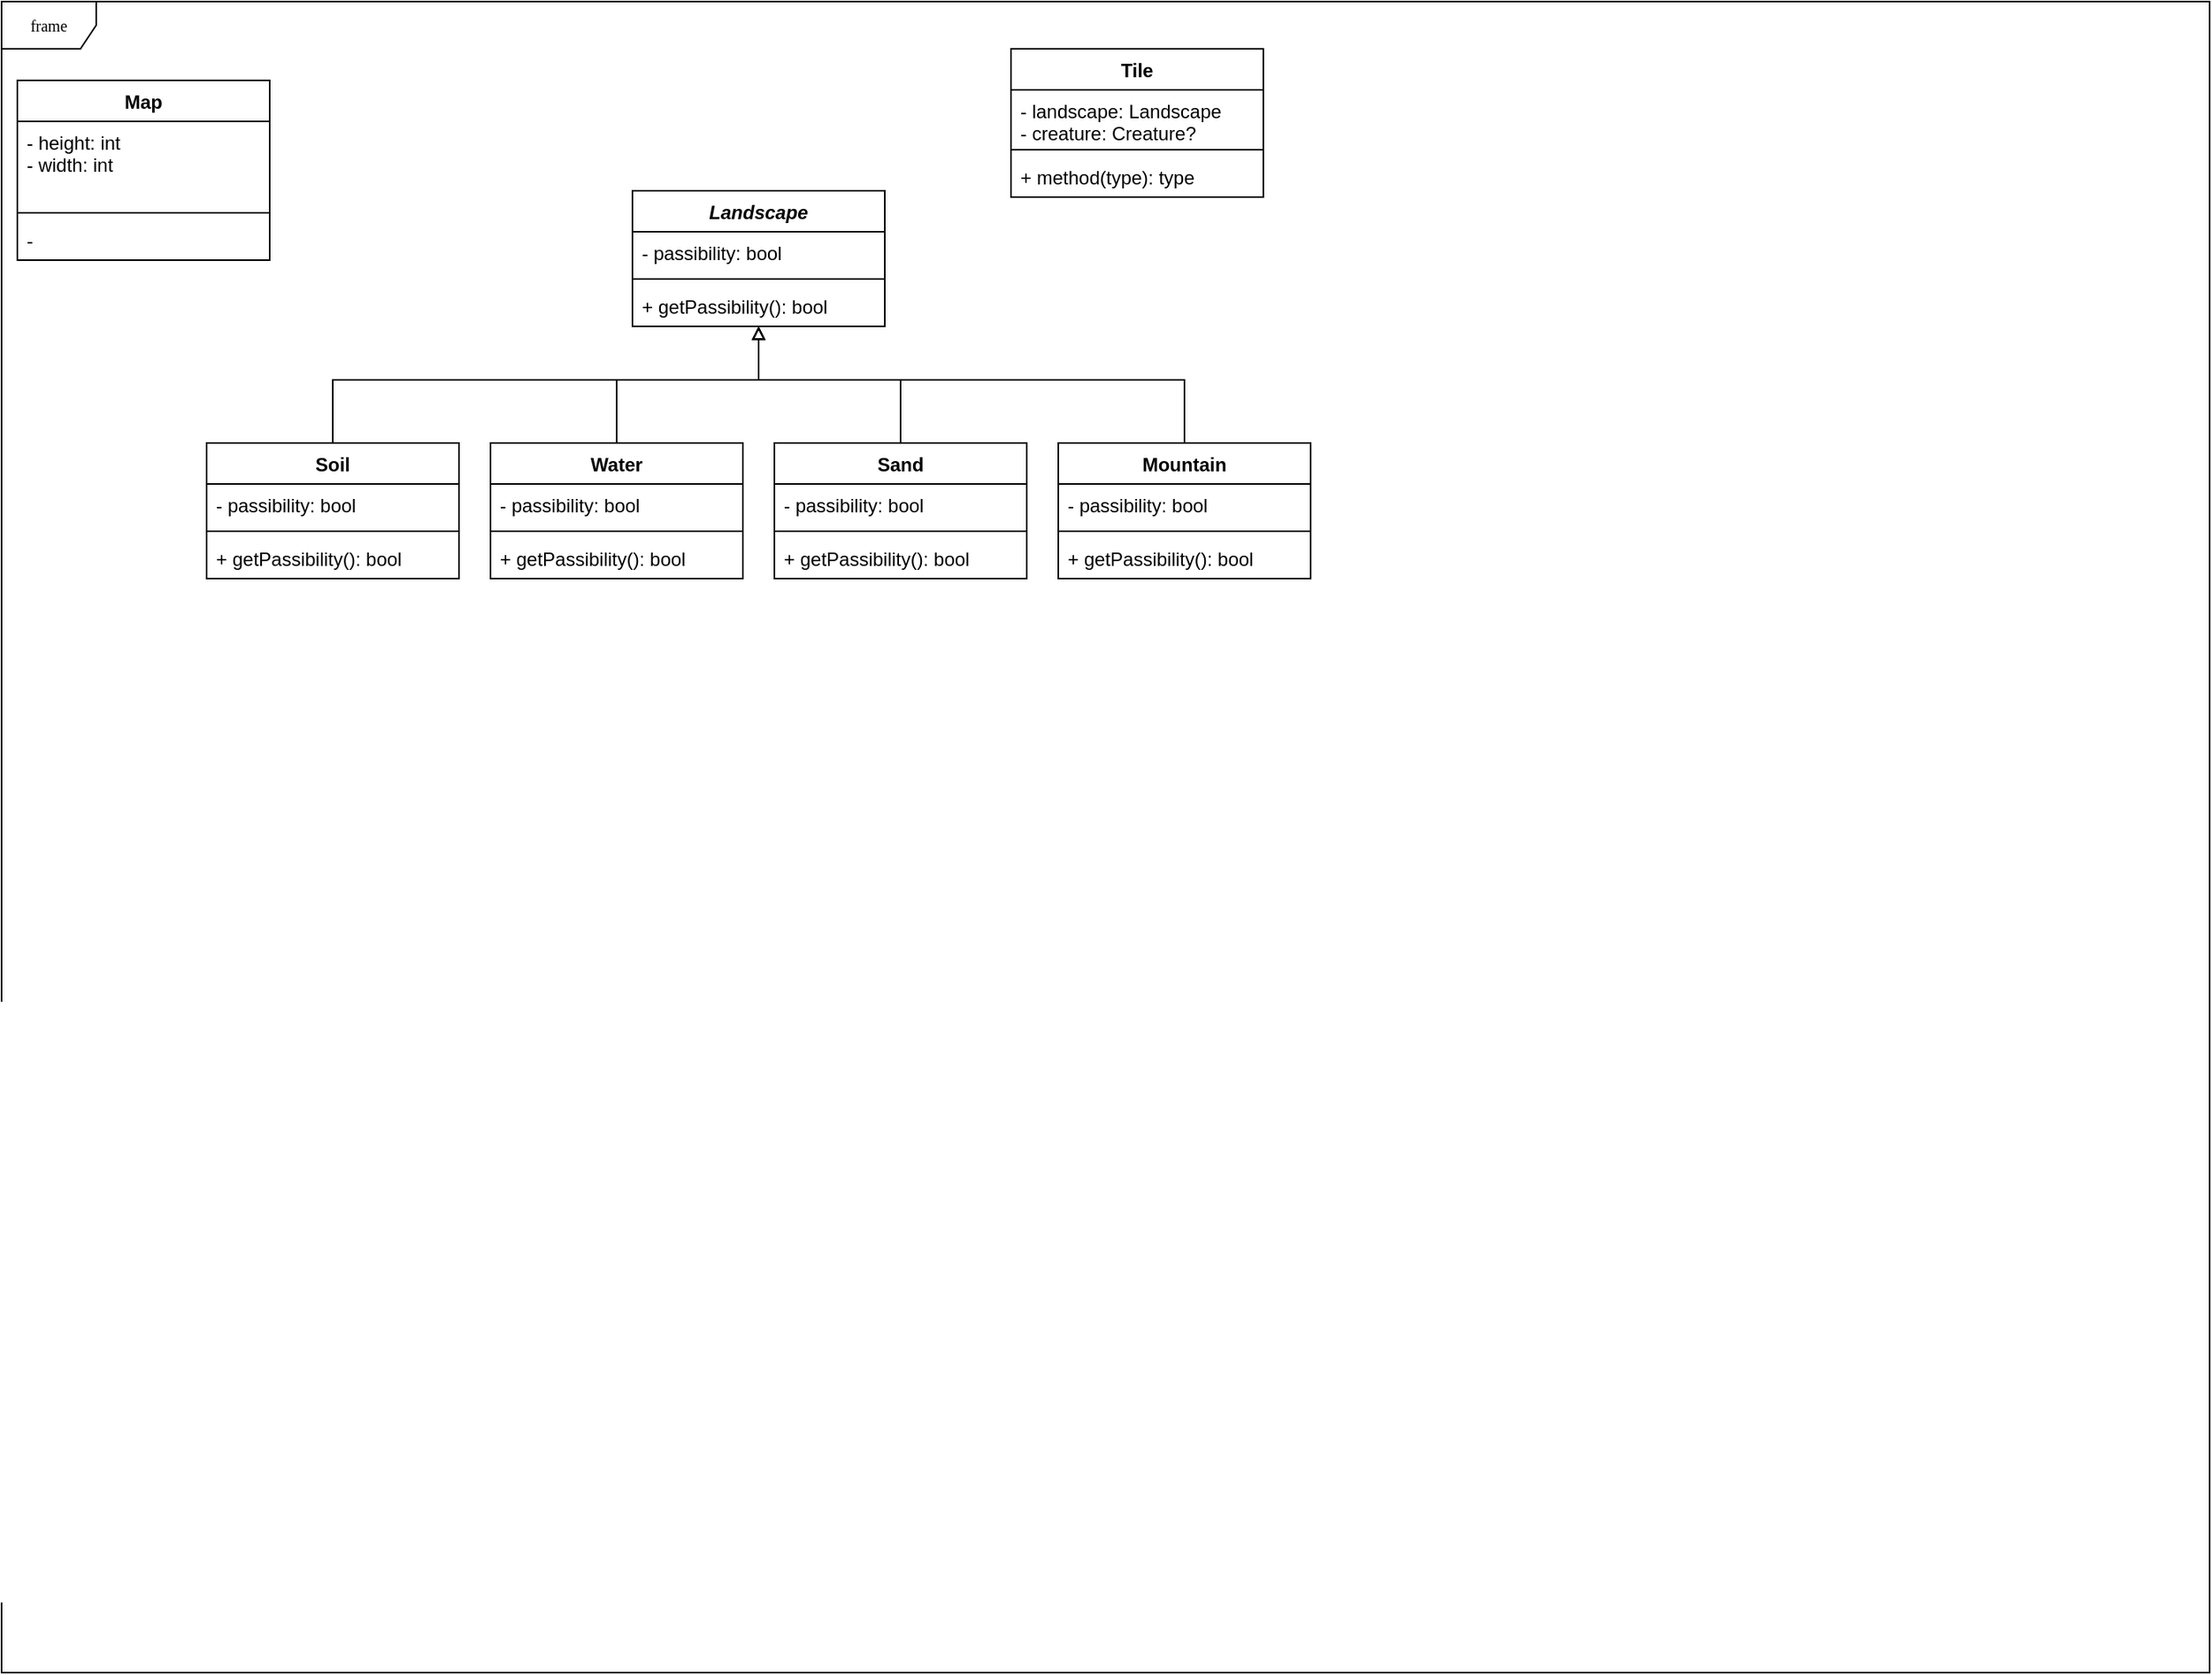 <mxfile version="15.0.6" type="github">
  <diagram name="Page-1" id="c4acf3e9-155e-7222-9cf6-157b1a14988f">
    <mxGraphModel dx="1730" dy="965" grid="1" gridSize="10" guides="1" tooltips="1" connect="1" arrows="1" fold="1" page="1" pageScale="1" pageWidth="1100" pageHeight="850" background="none" math="0" shadow="0">
      <root>
        <mxCell id="0" />
        <mxCell id="1" parent="0" />
        <mxCell id="17acba5748e5396b-1" value="frame" style="shape=umlFrame;whiteSpace=wrap;html=1;rounded=0;shadow=0;comic=0;labelBackgroundColor=none;strokeWidth=1;fontFamily=Verdana;fontSize=10;align=center;" parent="1" vertex="1">
          <mxGeometry width="1400" height="1060" as="geometry" />
        </mxCell>
        <mxCell id="_xyLBf4rRskC3J2EZDxW-5" value="Map" style="swimlane;fontStyle=1;align=center;verticalAlign=top;childLayout=stackLayout;horizontal=1;startSize=26;horizontalStack=0;resizeParent=1;resizeParentMax=0;resizeLast=0;collapsible=1;marginBottom=0;" vertex="1" parent="1">
          <mxGeometry x="10" y="50" width="160" height="114" as="geometry" />
        </mxCell>
        <mxCell id="_xyLBf4rRskC3J2EZDxW-6" value="- height: int&#xa;- width: int" style="text;strokeColor=none;fillColor=none;align=left;verticalAlign=top;spacingLeft=4;spacingRight=4;overflow=hidden;rotatable=0;points=[[0,0.5],[1,0.5]];portConstraint=eastwest;" vertex="1" parent="_xyLBf4rRskC3J2EZDxW-5">
          <mxGeometry y="26" width="160" height="54" as="geometry" />
        </mxCell>
        <mxCell id="_xyLBf4rRskC3J2EZDxW-7" value="" style="line;strokeWidth=1;fillColor=none;align=left;verticalAlign=middle;spacingTop=-1;spacingLeft=3;spacingRight=3;rotatable=0;labelPosition=right;points=[];portConstraint=eastwest;" vertex="1" parent="_xyLBf4rRskC3J2EZDxW-5">
          <mxGeometry y="80" width="160" height="8" as="geometry" />
        </mxCell>
        <mxCell id="_xyLBf4rRskC3J2EZDxW-8" value="- " style="text;strokeColor=none;fillColor=none;align=left;verticalAlign=top;spacingLeft=4;spacingRight=4;overflow=hidden;rotatable=0;points=[[0,0.5],[1,0.5]];portConstraint=eastwest;" vertex="1" parent="_xyLBf4rRskC3J2EZDxW-5">
          <mxGeometry y="88" width="160" height="26" as="geometry" />
        </mxCell>
        <mxCell id="_xyLBf4rRskC3J2EZDxW-9" value="Tile" style="swimlane;fontStyle=1;align=center;verticalAlign=top;childLayout=stackLayout;horizontal=1;startSize=26;horizontalStack=0;resizeParent=1;resizeParentMax=0;resizeLast=0;collapsible=1;marginBottom=0;" vertex="1" parent="1">
          <mxGeometry x="640" y="30" width="160" height="94" as="geometry" />
        </mxCell>
        <mxCell id="_xyLBf4rRskC3J2EZDxW-10" value="- landscape: Landscape&#xa;- creature: Creature?" style="text;strokeColor=none;fillColor=none;align=left;verticalAlign=top;spacingLeft=4;spacingRight=4;overflow=hidden;rotatable=0;points=[[0,0.5],[1,0.5]];portConstraint=eastwest;" vertex="1" parent="_xyLBf4rRskC3J2EZDxW-9">
          <mxGeometry y="26" width="160" height="34" as="geometry" />
        </mxCell>
        <mxCell id="_xyLBf4rRskC3J2EZDxW-11" value="" style="line;strokeWidth=1;fillColor=none;align=left;verticalAlign=middle;spacingTop=-1;spacingLeft=3;spacingRight=3;rotatable=0;labelPosition=right;points=[];portConstraint=eastwest;" vertex="1" parent="_xyLBf4rRskC3J2EZDxW-9">
          <mxGeometry y="60" width="160" height="8" as="geometry" />
        </mxCell>
        <mxCell id="_xyLBf4rRskC3J2EZDxW-12" value="+ method(type): type" style="text;strokeColor=none;fillColor=none;align=left;verticalAlign=top;spacingLeft=4;spacingRight=4;overflow=hidden;rotatable=0;points=[[0,0.5],[1,0.5]];portConstraint=eastwest;" vertex="1" parent="_xyLBf4rRskC3J2EZDxW-9">
          <mxGeometry y="68" width="160" height="26" as="geometry" />
        </mxCell>
        <mxCell id="_xyLBf4rRskC3J2EZDxW-49" style="edgeStyle=orthogonalEdgeStyle;rounded=0;orthogonalLoop=1;jettySize=auto;html=1;exitX=0.5;exitY=0;exitDx=0;exitDy=0;endArrow=block;endFill=0;strokeWidth=1;" edge="1" parent="1" source="_xyLBf4rRskC3J2EZDxW-17" target="_xyLBf4rRskC3J2EZDxW-45">
          <mxGeometry relative="1" as="geometry">
            <Array as="points">
              <mxPoint x="390" y="240" />
              <mxPoint x="480" y="240" />
            </Array>
          </mxGeometry>
        </mxCell>
        <mxCell id="_xyLBf4rRskC3J2EZDxW-17" value="Water" style="swimlane;fontStyle=1;align=center;verticalAlign=top;childLayout=stackLayout;horizontal=1;startSize=26;horizontalStack=0;resizeParent=1;resizeParentMax=0;resizeLast=0;collapsible=1;marginBottom=0;" vertex="1" parent="1">
          <mxGeometry x="310" y="280" width="160" height="86" as="geometry" />
        </mxCell>
        <mxCell id="_xyLBf4rRskC3J2EZDxW-18" value="- passibility: bool" style="text;strokeColor=none;fillColor=none;align=left;verticalAlign=top;spacingLeft=4;spacingRight=4;overflow=hidden;rotatable=0;points=[[0,0.5],[1,0.5]];portConstraint=eastwest;" vertex="1" parent="_xyLBf4rRskC3J2EZDxW-17">
          <mxGeometry y="26" width="160" height="26" as="geometry" />
        </mxCell>
        <mxCell id="_xyLBf4rRskC3J2EZDxW-19" value="" style="line;strokeWidth=1;fillColor=none;align=left;verticalAlign=middle;spacingTop=-1;spacingLeft=3;spacingRight=3;rotatable=0;labelPosition=right;points=[];portConstraint=eastwest;" vertex="1" parent="_xyLBf4rRskC3J2EZDxW-17">
          <mxGeometry y="52" width="160" height="8" as="geometry" />
        </mxCell>
        <mxCell id="_xyLBf4rRskC3J2EZDxW-20" value="+ getPassibility(): bool" style="text;strokeColor=none;fillColor=none;align=left;verticalAlign=top;spacingLeft=4;spacingRight=4;overflow=hidden;rotatable=0;points=[[0,0.5],[1,0.5]];portConstraint=eastwest;" vertex="1" parent="_xyLBf4rRskC3J2EZDxW-17">
          <mxGeometry y="60" width="160" height="26" as="geometry" />
        </mxCell>
        <mxCell id="_xyLBf4rRskC3J2EZDxW-51" style="edgeStyle=orthogonalEdgeStyle;rounded=0;orthogonalLoop=1;jettySize=auto;html=1;endArrow=block;endFill=0;strokeWidth=1;" edge="1" parent="1" source="_xyLBf4rRskC3J2EZDxW-21" target="_xyLBf4rRskC3J2EZDxW-45">
          <mxGeometry relative="1" as="geometry">
            <Array as="points">
              <mxPoint x="570" y="240" />
              <mxPoint x="480" y="240" />
            </Array>
          </mxGeometry>
        </mxCell>
        <mxCell id="_xyLBf4rRskC3J2EZDxW-21" value="Sand" style="swimlane;fontStyle=1;align=center;verticalAlign=top;childLayout=stackLayout;horizontal=1;startSize=26;horizontalStack=0;resizeParent=1;resizeParentMax=0;resizeLast=0;collapsible=1;marginBottom=0;" vertex="1" parent="1">
          <mxGeometry x="490" y="280" width="160" height="86" as="geometry" />
        </mxCell>
        <mxCell id="_xyLBf4rRskC3J2EZDxW-22" value="- passibility: bool" style="text;strokeColor=none;fillColor=none;align=left;verticalAlign=top;spacingLeft=4;spacingRight=4;overflow=hidden;rotatable=0;points=[[0,0.5],[1,0.5]];portConstraint=eastwest;" vertex="1" parent="_xyLBf4rRskC3J2EZDxW-21">
          <mxGeometry y="26" width="160" height="26" as="geometry" />
        </mxCell>
        <mxCell id="_xyLBf4rRskC3J2EZDxW-23" value="" style="line;strokeWidth=1;fillColor=none;align=left;verticalAlign=middle;spacingTop=-1;spacingLeft=3;spacingRight=3;rotatable=0;labelPosition=right;points=[];portConstraint=eastwest;" vertex="1" parent="_xyLBf4rRskC3J2EZDxW-21">
          <mxGeometry y="52" width="160" height="8" as="geometry" />
        </mxCell>
        <mxCell id="_xyLBf4rRskC3J2EZDxW-24" value="+ getPassibility(): bool" style="text;strokeColor=none;fillColor=none;align=left;verticalAlign=top;spacingLeft=4;spacingRight=4;overflow=hidden;rotatable=0;points=[[0,0.5],[1,0.5]];portConstraint=eastwest;" vertex="1" parent="_xyLBf4rRskC3J2EZDxW-21">
          <mxGeometry y="60" width="160" height="26" as="geometry" />
        </mxCell>
        <mxCell id="_xyLBf4rRskC3J2EZDxW-50" style="edgeStyle=orthogonalEdgeStyle;rounded=0;orthogonalLoop=1;jettySize=auto;html=1;endArrow=block;endFill=0;strokeWidth=1;" edge="1" parent="1" source="_xyLBf4rRskC3J2EZDxW-25" target="_xyLBf4rRskC3J2EZDxW-45">
          <mxGeometry relative="1" as="geometry">
            <Array as="points">
              <mxPoint x="210" y="240" />
              <mxPoint x="480" y="240" />
            </Array>
          </mxGeometry>
        </mxCell>
        <mxCell id="_xyLBf4rRskC3J2EZDxW-25" value="Soil" style="swimlane;fontStyle=1;align=center;verticalAlign=top;childLayout=stackLayout;horizontal=1;startSize=26;horizontalStack=0;resizeParent=1;resizeParentMax=0;resizeLast=0;collapsible=1;marginBottom=0;" vertex="1" parent="1">
          <mxGeometry x="130" y="280" width="160" height="86" as="geometry" />
        </mxCell>
        <mxCell id="_xyLBf4rRskC3J2EZDxW-26" value="- passibility: bool" style="text;strokeColor=none;fillColor=none;align=left;verticalAlign=top;spacingLeft=4;spacingRight=4;overflow=hidden;rotatable=0;points=[[0,0.5],[1,0.5]];portConstraint=eastwest;" vertex="1" parent="_xyLBf4rRskC3J2EZDxW-25">
          <mxGeometry y="26" width="160" height="26" as="geometry" />
        </mxCell>
        <mxCell id="_xyLBf4rRskC3J2EZDxW-27" value="" style="line;strokeWidth=1;fillColor=none;align=left;verticalAlign=middle;spacingTop=-1;spacingLeft=3;spacingRight=3;rotatable=0;labelPosition=right;points=[];portConstraint=eastwest;" vertex="1" parent="_xyLBf4rRskC3J2EZDxW-25">
          <mxGeometry y="52" width="160" height="8" as="geometry" />
        </mxCell>
        <mxCell id="_xyLBf4rRskC3J2EZDxW-28" value="+ getPassibility(): bool" style="text;strokeColor=none;fillColor=none;align=left;verticalAlign=top;spacingLeft=4;spacingRight=4;overflow=hidden;rotatable=0;points=[[0,0.5],[1,0.5]];portConstraint=eastwest;" vertex="1" parent="_xyLBf4rRskC3J2EZDxW-25">
          <mxGeometry y="60" width="160" height="26" as="geometry" />
        </mxCell>
        <mxCell id="_xyLBf4rRskC3J2EZDxW-52" style="edgeStyle=orthogonalEdgeStyle;rounded=0;orthogonalLoop=1;jettySize=auto;html=1;endArrow=block;endFill=0;strokeWidth=1;" edge="1" parent="1" source="_xyLBf4rRskC3J2EZDxW-29" target="_xyLBf4rRskC3J2EZDxW-45">
          <mxGeometry relative="1" as="geometry">
            <Array as="points">
              <mxPoint x="750" y="240" />
              <mxPoint x="480" y="240" />
            </Array>
          </mxGeometry>
        </mxCell>
        <mxCell id="_xyLBf4rRskC3J2EZDxW-29" value="Mountain" style="swimlane;fontStyle=1;align=center;verticalAlign=top;childLayout=stackLayout;horizontal=1;startSize=26;horizontalStack=0;resizeParent=1;resizeParentMax=0;resizeLast=0;collapsible=1;marginBottom=0;" vertex="1" parent="1">
          <mxGeometry x="670" y="280" width="160" height="86" as="geometry" />
        </mxCell>
        <mxCell id="_xyLBf4rRskC3J2EZDxW-30" value="- passibility: bool" style="text;strokeColor=none;fillColor=none;align=left;verticalAlign=top;spacingLeft=4;spacingRight=4;overflow=hidden;rotatable=0;points=[[0,0.5],[1,0.5]];portConstraint=eastwest;" vertex="1" parent="_xyLBf4rRskC3J2EZDxW-29">
          <mxGeometry y="26" width="160" height="26" as="geometry" />
        </mxCell>
        <mxCell id="_xyLBf4rRskC3J2EZDxW-31" value="" style="line;strokeWidth=1;fillColor=none;align=left;verticalAlign=middle;spacingTop=-1;spacingLeft=3;spacingRight=3;rotatable=0;labelPosition=right;points=[];portConstraint=eastwest;" vertex="1" parent="_xyLBf4rRskC3J2EZDxW-29">
          <mxGeometry y="52" width="160" height="8" as="geometry" />
        </mxCell>
        <mxCell id="_xyLBf4rRskC3J2EZDxW-32" value="+ getPassibility(): bool" style="text;strokeColor=none;fillColor=none;align=left;verticalAlign=top;spacingLeft=4;spacingRight=4;overflow=hidden;rotatable=0;points=[[0,0.5],[1,0.5]];portConstraint=eastwest;" vertex="1" parent="_xyLBf4rRskC3J2EZDxW-29">
          <mxGeometry y="60" width="160" height="26" as="geometry" />
        </mxCell>
        <mxCell id="_xyLBf4rRskC3J2EZDxW-45" value="Landscape" style="swimlane;fontStyle=3;align=center;verticalAlign=top;childLayout=stackLayout;horizontal=1;startSize=26;horizontalStack=0;resizeParent=1;resizeParentMax=0;resizeLast=0;collapsible=1;marginBottom=0;" vertex="1" parent="1">
          <mxGeometry x="400" y="120" width="160" height="86" as="geometry" />
        </mxCell>
        <mxCell id="_xyLBf4rRskC3J2EZDxW-46" value="- passibility: bool" style="text;strokeColor=none;fillColor=none;align=left;verticalAlign=top;spacingLeft=4;spacingRight=4;overflow=hidden;rotatable=0;points=[[0,0.5],[1,0.5]];portConstraint=eastwest;" vertex="1" parent="_xyLBf4rRskC3J2EZDxW-45">
          <mxGeometry y="26" width="160" height="26" as="geometry" />
        </mxCell>
        <mxCell id="_xyLBf4rRskC3J2EZDxW-47" value="" style="line;strokeWidth=1;fillColor=none;align=left;verticalAlign=middle;spacingTop=-1;spacingLeft=3;spacingRight=3;rotatable=0;labelPosition=right;points=[];portConstraint=eastwest;" vertex="1" parent="_xyLBf4rRskC3J2EZDxW-45">
          <mxGeometry y="52" width="160" height="8" as="geometry" />
        </mxCell>
        <mxCell id="_xyLBf4rRskC3J2EZDxW-48" value="+ getPassibility(): bool" style="text;strokeColor=none;fillColor=none;align=left;verticalAlign=top;spacingLeft=4;spacingRight=4;overflow=hidden;rotatable=0;points=[[0,0.5],[1,0.5]];portConstraint=eastwest;" vertex="1" parent="_xyLBf4rRskC3J2EZDxW-45">
          <mxGeometry y="60" width="160" height="26" as="geometry" />
        </mxCell>
      </root>
    </mxGraphModel>
  </diagram>
</mxfile>
